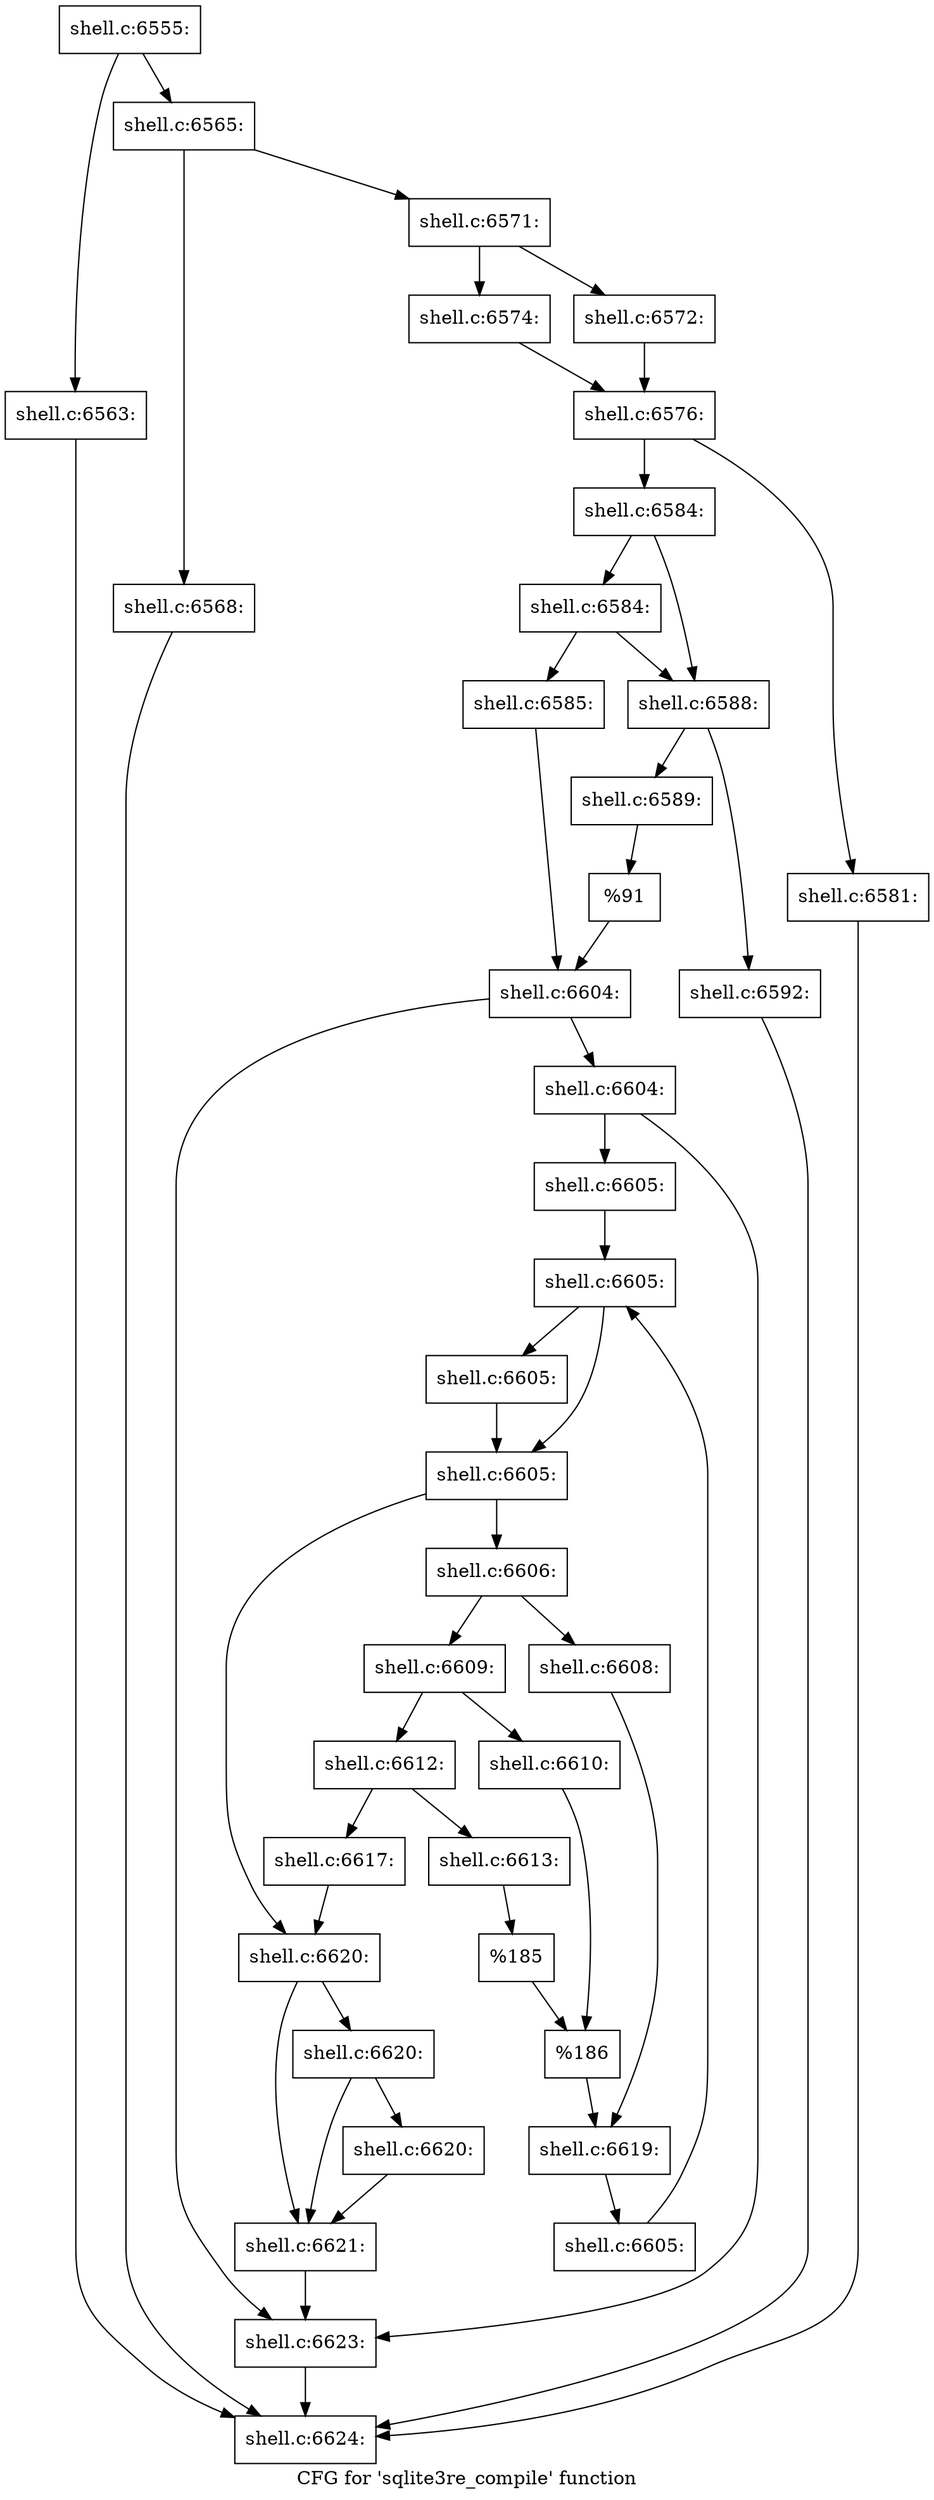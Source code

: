 digraph "CFG for 'sqlite3re_compile' function" {
	label="CFG for 'sqlite3re_compile' function";

	Node0x5602769f4b40 [shape=record,label="{shell.c:6555:}"];
	Node0x5602769f4b40 -> Node0x5602769f67c0;
	Node0x5602769f4b40 -> Node0x5602769f6810;
	Node0x5602769f67c0 [shape=record,label="{shell.c:6563:}"];
	Node0x5602769f67c0 -> Node0x5602769e9c80;
	Node0x5602769f6810 [shape=record,label="{shell.c:6565:}"];
	Node0x5602769f6810 -> Node0x56027634b370;
	Node0x5602769f6810 -> Node0x56027634b3c0;
	Node0x56027634b370 [shape=record,label="{shell.c:6568:}"];
	Node0x56027634b370 -> Node0x5602769e9c80;
	Node0x56027634b3c0 [shape=record,label="{shell.c:6571:}"];
	Node0x56027634b3c0 -> Node0x560276359cb0;
	Node0x56027634b3c0 -> Node0x5602769f86e0;
	Node0x560276359cb0 [shape=record,label="{shell.c:6572:}"];
	Node0x560276359cb0 -> Node0x5602769f8690;
	Node0x5602769f86e0 [shape=record,label="{shell.c:6574:}"];
	Node0x5602769f86e0 -> Node0x5602769f8690;
	Node0x5602769f8690 [shape=record,label="{shell.c:6576:}"];
	Node0x5602769f8690 -> Node0x560276359ee0;
	Node0x5602769f8690 -> Node0x5602769f7a00;
	Node0x560276359ee0 [shape=record,label="{shell.c:6581:}"];
	Node0x560276359ee0 -> Node0x5602769e9c80;
	Node0x5602769f7a00 [shape=record,label="{shell.c:6584:}"];
	Node0x5602769f7a00 -> Node0x5602769fab60;
	Node0x5602769f7a00 -> Node0x5602769fab10;
	Node0x5602769fab60 [shape=record,label="{shell.c:6584:}"];
	Node0x5602769fab60 -> Node0x560276359d50;
	Node0x5602769fab60 -> Node0x5602769fab10;
	Node0x560276359d50 [shape=record,label="{shell.c:6585:}"];
	Node0x560276359d50 -> Node0x5602769f9210;
	Node0x5602769fab10 [shape=record,label="{shell.c:6588:}"];
	Node0x5602769fab10 -> Node0x560276359e90;
	Node0x5602769fab10 -> Node0x5602769fbec0;
	Node0x560276359e90 [shape=record,label="{shell.c:6589:}"];
	Node0x560276359e90 -> Node0x5602769faf90;
	Node0x5602769fbec0 [shape=record,label="{shell.c:6592:}"];
	Node0x5602769fbec0 -> Node0x5602769e9c80;
	Node0x5602769faf90 [shape=record,label="{%91}"];
	Node0x5602769faf90 -> Node0x5602769f9210;
	Node0x5602769f9210 [shape=record,label="{shell.c:6604:}"];
	Node0x5602769f9210 -> Node0x5602769fd250;
	Node0x5602769f9210 -> Node0x5602769fd200;
	Node0x5602769fd250 [shape=record,label="{shell.c:6604:}"];
	Node0x5602769fd250 -> Node0x5602769fd200;
	Node0x5602769fd250 -> Node0x5602769fd1b0;
	Node0x5602769fd1b0 [shape=record,label="{shell.c:6605:}"];
	Node0x5602769fd1b0 -> Node0x5602769fdda0;
	Node0x5602769fdda0 [shape=record,label="{shell.c:6605:}"];
	Node0x5602769fdda0 -> Node0x5602769fe090;
	Node0x5602769fdda0 -> Node0x5602769fe040;
	Node0x5602769fe090 [shape=record,label="{shell.c:6605:}"];
	Node0x5602769fe090 -> Node0x5602769fe040;
	Node0x5602769fe040 [shape=record,label="{shell.c:6605:}"];
	Node0x5602769fe040 -> Node0x5602769fdfc0;
	Node0x5602769fe040 -> Node0x5602769fdaa0;
	Node0x5602769fdfc0 [shape=record,label="{shell.c:6606:}"];
	Node0x5602769fdfc0 -> Node0x5602769ff3e0;
	Node0x5602769fdfc0 -> Node0x5602769ff480;
	Node0x5602769ff3e0 [shape=record,label="{shell.c:6608:}"];
	Node0x5602769ff3e0 -> Node0x5602769ff430;
	Node0x5602769ff480 [shape=record,label="{shell.c:6609:}"];
	Node0x5602769ff480 -> Node0x5602769fffa0;
	Node0x5602769ff480 -> Node0x560276a00040;
	Node0x5602769fffa0 [shape=record,label="{shell.c:6610:}"];
	Node0x5602769fffa0 -> Node0x5602769ffff0;
	Node0x560276a00040 [shape=record,label="{shell.c:6612:}"];
	Node0x560276a00040 -> Node0x560276a01660;
	Node0x560276a00040 -> Node0x560276a01700;
	Node0x560276a01660 [shape=record,label="{shell.c:6613:}"];
	Node0x560276a01660 -> Node0x560276a016b0;
	Node0x560276a01700 [shape=record,label="{shell.c:6617:}"];
	Node0x560276a01700 -> Node0x5602769fdaa0;
	Node0x560276a016b0 [shape=record,label="{%185}"];
	Node0x560276a016b0 -> Node0x5602769ffff0;
	Node0x5602769ffff0 [shape=record,label="{%186}"];
	Node0x5602769ffff0 -> Node0x5602769ff430;
	Node0x5602769ff430 [shape=record,label="{shell.c:6619:}"];
	Node0x5602769ff430 -> Node0x5602769fdf30;
	Node0x5602769fdf30 [shape=record,label="{shell.c:6605:}"];
	Node0x5602769fdf30 -> Node0x5602769fdda0;
	Node0x5602769fdaa0 [shape=record,label="{shell.c:6620:}"];
	Node0x5602769fdaa0 -> Node0x560276a03f20;
	Node0x5602769fdaa0 -> Node0x560276a03ed0;
	Node0x560276a03f20 [shape=record,label="{shell.c:6620:}"];
	Node0x560276a03f20 -> Node0x560276a03e80;
	Node0x560276a03f20 -> Node0x560276a03ed0;
	Node0x560276a03e80 [shape=record,label="{shell.c:6620:}"];
	Node0x560276a03e80 -> Node0x560276a03ed0;
	Node0x560276a03ed0 [shape=record,label="{shell.c:6621:}"];
	Node0x560276a03ed0 -> Node0x5602769fd200;
	Node0x5602769fd200 [shape=record,label="{shell.c:6623:}"];
	Node0x5602769fd200 -> Node0x5602769e9c80;
	Node0x5602769e9c80 [shape=record,label="{shell.c:6624:}"];
}
